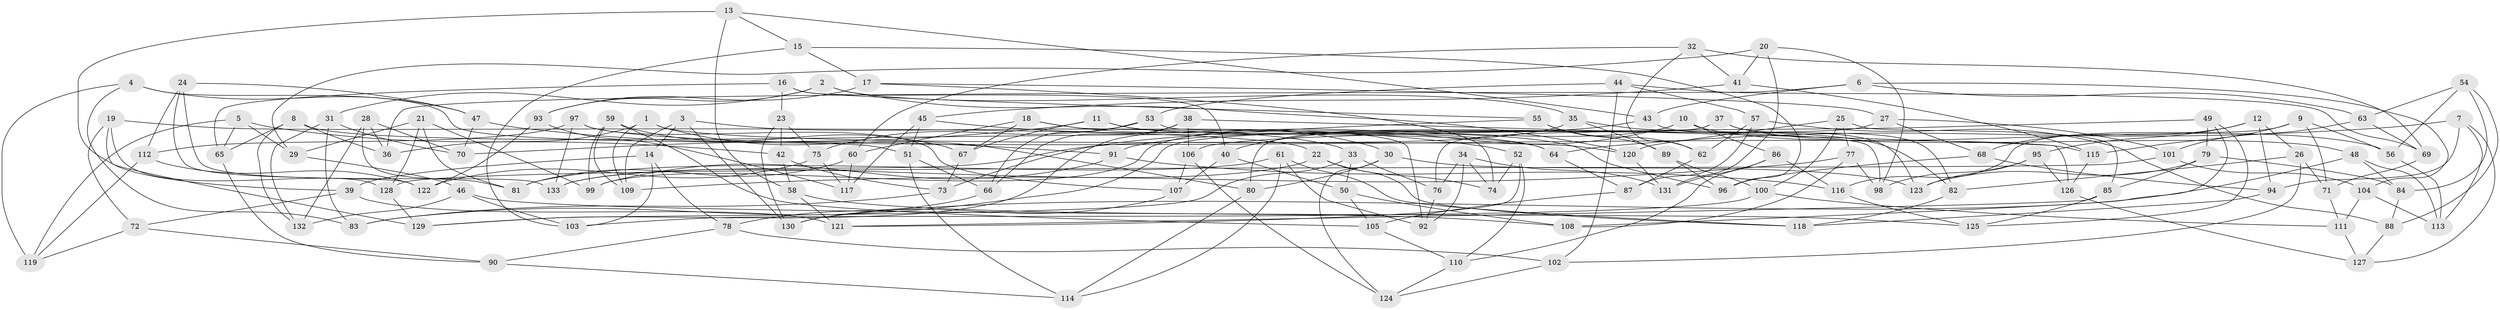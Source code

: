 // coarse degree distribution, {4: 0.15384615384615385, 15: 0.05128205128205128, 9: 0.1282051282051282, 8: 0.15384615384615385, 7: 0.1282051282051282, 13: 0.02564102564102564, 3: 0.02564102564102564, 12: 0.05128205128205128, 10: 0.02564102564102564, 6: 0.20512820512820512, 5: 0.02564102564102564, 11: 0.02564102564102564}
// Generated by graph-tools (version 1.1) at 2025/20/03/04/25 18:20:50]
// undirected, 133 vertices, 266 edges
graph export_dot {
graph [start="1"]
  node [color=gray90,style=filled];
  1;
  2;
  3;
  4;
  5;
  6;
  7;
  8;
  9;
  10;
  11;
  12;
  13;
  14;
  15;
  16;
  17;
  18;
  19;
  20;
  21;
  22;
  23;
  24;
  25;
  26;
  27;
  28;
  29;
  30;
  31;
  32;
  33;
  34;
  35;
  36;
  37;
  38;
  39;
  40;
  41;
  42;
  43;
  44;
  45;
  46;
  47;
  48;
  49;
  50;
  51;
  52;
  53;
  54;
  55;
  56;
  57;
  58;
  59;
  60;
  61;
  62;
  63;
  64;
  65;
  66;
  67;
  68;
  69;
  70;
  71;
  72;
  73;
  74;
  75;
  76;
  77;
  78;
  79;
  80;
  81;
  82;
  83;
  84;
  85;
  86;
  87;
  88;
  89;
  90;
  91;
  92;
  93;
  94;
  95;
  96;
  97;
  98;
  99;
  100;
  101;
  102;
  103;
  104;
  105;
  106;
  107;
  108;
  109;
  110;
  111;
  112;
  113;
  114;
  115;
  116;
  117;
  118;
  119;
  120;
  121;
  122;
  123;
  124;
  125;
  126;
  127;
  128;
  129;
  130;
  131;
  132;
  133;
  1 -- 36;
  1 -- 80;
  1 -- 120;
  1 -- 109;
  2 -- 120;
  2 -- 35;
  2 -- 31;
  2 -- 93;
  3 -- 130;
  3 -- 14;
  3 -- 33;
  3 -- 109;
  4 -- 119;
  4 -- 51;
  4 -- 47;
  4 -- 83;
  5 -- 119;
  5 -- 42;
  5 -- 29;
  5 -- 65;
  6 -- 104;
  6 -- 63;
  6 -- 43;
  6 -- 36;
  7 -- 127;
  7 -- 94;
  7 -- 113;
  7 -- 64;
  8 -- 64;
  8 -- 65;
  8 -- 132;
  8 -- 36;
  9 -- 115;
  9 -- 116;
  9 -- 71;
  9 -- 56;
  10 -- 56;
  10 -- 40;
  10 -- 86;
  10 -- 99;
  11 -- 96;
  11 -- 64;
  11 -- 70;
  11 -- 67;
  12 -- 68;
  12 -- 94;
  12 -- 95;
  12 -- 26;
  13 -- 15;
  13 -- 43;
  13 -- 39;
  13 -- 58;
  14 -- 39;
  14 -- 78;
  14 -- 103;
  15 -- 17;
  15 -- 96;
  15 -- 103;
  16 -- 40;
  16 -- 55;
  16 -- 23;
  16 -- 65;
  17 -- 27;
  17 -- 74;
  17 -- 93;
  18 -- 92;
  18 -- 67;
  18 -- 30;
  18 -- 60;
  19 -- 72;
  19 -- 128;
  19 -- 22;
  19 -- 129;
  20 -- 98;
  20 -- 131;
  20 -- 41;
  20 -- 29;
  21 -- 29;
  21 -- 128;
  21 -- 99;
  21 -- 81;
  22 -- 74;
  22 -- 133;
  22 -- 118;
  23 -- 42;
  23 -- 75;
  23 -- 130;
  24 -- 133;
  24 -- 47;
  24 -- 122;
  24 -- 112;
  25 -- 100;
  25 -- 85;
  25 -- 77;
  25 -- 120;
  26 -- 82;
  26 -- 102;
  26 -- 71;
  27 -- 68;
  27 -- 83;
  27 -- 101;
  28 -- 70;
  28 -- 36;
  28 -- 132;
  28 -- 81;
  29 -- 46;
  30 -- 80;
  30 -- 124;
  30 -- 123;
  31 -- 70;
  31 -- 83;
  31 -- 132;
  32 -- 69;
  32 -- 41;
  32 -- 62;
  32 -- 60;
  33 -- 50;
  33 -- 76;
  33 -- 129;
  34 -- 74;
  34 -- 92;
  34 -- 131;
  34 -- 76;
  35 -- 89;
  35 -- 82;
  35 -- 133;
  37 -- 76;
  37 -- 48;
  37 -- 80;
  37 -- 82;
  38 -- 66;
  38 -- 126;
  38 -- 106;
  38 -- 129;
  39 -- 72;
  39 -- 121;
  40 -- 107;
  40 -- 50;
  41 -- 45;
  41 -- 115;
  42 -- 73;
  42 -- 58;
  43 -- 91;
  43 -- 123;
  44 -- 53;
  44 -- 69;
  44 -- 57;
  44 -- 102;
  45 -- 117;
  45 -- 51;
  45 -- 52;
  46 -- 125;
  46 -- 132;
  46 -- 103;
  47 -- 70;
  47 -- 91;
  48 -- 130;
  48 -- 113;
  48 -- 84;
  49 -- 108;
  49 -- 79;
  49 -- 106;
  49 -- 125;
  50 -- 108;
  50 -- 105;
  51 -- 114;
  51 -- 66;
  52 -- 74;
  52 -- 110;
  52 -- 121;
  53 -- 75;
  53 -- 98;
  53 -- 66;
  54 -- 63;
  54 -- 84;
  54 -- 56;
  54 -- 88;
  55 -- 62;
  55 -- 89;
  55 -- 73;
  56 -- 113;
  57 -- 87;
  57 -- 88;
  57 -- 62;
  58 -- 121;
  58 -- 108;
  59 -- 67;
  59 -- 109;
  59 -- 105;
  59 -- 99;
  60 -- 81;
  60 -- 117;
  61 -- 81;
  61 -- 118;
  61 -- 114;
  61 -- 92;
  62 -- 87;
  63 -- 101;
  63 -- 69;
  64 -- 87;
  65 -- 90;
  66 -- 78;
  67 -- 73;
  68 -- 94;
  68 -- 96;
  69 -- 71;
  71 -- 111;
  72 -- 90;
  72 -- 119;
  73 -- 83;
  75 -- 122;
  75 -- 117;
  76 -- 92;
  77 -- 98;
  77 -- 108;
  77 -- 109;
  78 -- 90;
  78 -- 102;
  79 -- 85;
  79 -- 123;
  79 -- 84;
  80 -- 114;
  82 -- 118;
  84 -- 88;
  85 -- 125;
  85 -- 121;
  86 -- 110;
  86 -- 116;
  86 -- 131;
  87 -- 105;
  88 -- 127;
  89 -- 100;
  89 -- 96;
  90 -- 114;
  91 -- 116;
  91 -- 99;
  93 -- 117;
  93 -- 122;
  94 -- 118;
  95 -- 98;
  95 -- 123;
  95 -- 126;
  97 -- 107;
  97 -- 133;
  97 -- 115;
  97 -- 112;
  100 -- 103;
  100 -- 111;
  101 -- 128;
  101 -- 104;
  102 -- 124;
  104 -- 111;
  104 -- 113;
  105 -- 110;
  106 -- 107;
  106 -- 124;
  107 -- 130;
  110 -- 124;
  111 -- 127;
  112 -- 122;
  112 -- 119;
  115 -- 126;
  116 -- 125;
  120 -- 131;
  126 -- 127;
  128 -- 129;
}
